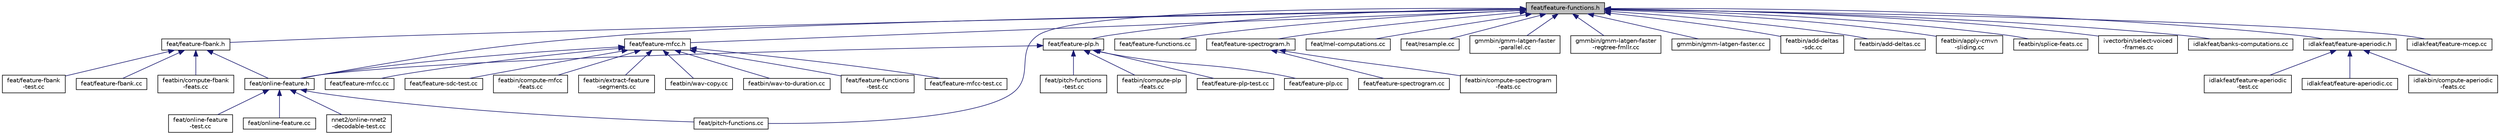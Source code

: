 digraph "feat/feature-functions.h"
{
  edge [fontname="Helvetica",fontsize="10",labelfontname="Helvetica",labelfontsize="10"];
  node [fontname="Helvetica",fontsize="10",shape=record];
  Node65 [label="feat/feature-functions.h",height=0.2,width=0.4,color="black", fillcolor="grey75", style="filled", fontcolor="black"];
  Node65 -> Node66 [dir="back",color="midnightblue",fontsize="10",style="solid",fontname="Helvetica"];
  Node66 [label="feat/feature-fbank.h",height=0.2,width=0.4,color="black", fillcolor="white", style="filled",URL="$feature-fbank_8h.html"];
  Node66 -> Node67 [dir="back",color="midnightblue",fontsize="10",style="solid",fontname="Helvetica"];
  Node67 [label="feat/feature-fbank\l-test.cc",height=0.2,width=0.4,color="black", fillcolor="white", style="filled",URL="$feature-fbank-test_8cc.html"];
  Node66 -> Node68 [dir="back",color="midnightblue",fontsize="10",style="solid",fontname="Helvetica"];
  Node68 [label="feat/feature-fbank.cc",height=0.2,width=0.4,color="black", fillcolor="white", style="filled",URL="$feature-fbank_8cc.html"];
  Node66 -> Node69 [dir="back",color="midnightblue",fontsize="10",style="solid",fontname="Helvetica"];
  Node69 [label="feat/online-feature.h",height=0.2,width=0.4,color="black", fillcolor="white", style="filled",URL="$online-feature_8h.html"];
  Node69 -> Node70 [dir="back",color="midnightblue",fontsize="10",style="solid",fontname="Helvetica"];
  Node70 [label="feat/online-feature\l-test.cc",height=0.2,width=0.4,color="black", fillcolor="white", style="filled",URL="$online-feature-test_8cc.html"];
  Node69 -> Node71 [dir="back",color="midnightblue",fontsize="10",style="solid",fontname="Helvetica"];
  Node71 [label="feat/online-feature.cc",height=0.2,width=0.4,color="black", fillcolor="white", style="filled",URL="$online-feature_8cc.html"];
  Node69 -> Node72 [dir="back",color="midnightblue",fontsize="10",style="solid",fontname="Helvetica"];
  Node72 [label="feat/pitch-functions.cc",height=0.2,width=0.4,color="black", fillcolor="white", style="filled",URL="$pitch-functions_8cc.html"];
  Node69 -> Node73 [dir="back",color="midnightblue",fontsize="10",style="solid",fontname="Helvetica"];
  Node73 [label="nnet2/online-nnet2\l-decodable-test.cc",height=0.2,width=0.4,color="black", fillcolor="white", style="filled",URL="$online-nnet2-decodable-test_8cc.html"];
  Node66 -> Node74 [dir="back",color="midnightblue",fontsize="10",style="solid",fontname="Helvetica"];
  Node74 [label="featbin/compute-fbank\l-feats.cc",height=0.2,width=0.4,color="black", fillcolor="white", style="filled",URL="$compute-fbank-feats_8cc.html"];
  Node65 -> Node75 [dir="back",color="midnightblue",fontsize="10",style="solid",fontname="Helvetica"];
  Node75 [label="feat/feature-mfcc.h",height=0.2,width=0.4,color="black", fillcolor="white", style="filled",URL="$feature-mfcc_8h.html"];
  Node75 -> Node76 [dir="back",color="midnightblue",fontsize="10",style="solid",fontname="Helvetica"];
  Node76 [label="feat/feature-functions\l-test.cc",height=0.2,width=0.4,color="black", fillcolor="white", style="filled",URL="$feature-functions-test_8cc.html"];
  Node75 -> Node77 [dir="back",color="midnightblue",fontsize="10",style="solid",fontname="Helvetica"];
  Node77 [label="feat/feature-mfcc-test.cc",height=0.2,width=0.4,color="black", fillcolor="white", style="filled",URL="$feature-mfcc-test_8cc.html"];
  Node75 -> Node78 [dir="back",color="midnightblue",fontsize="10",style="solid",fontname="Helvetica"];
  Node78 [label="feat/feature-mfcc.cc",height=0.2,width=0.4,color="black", fillcolor="white", style="filled",URL="$feature-mfcc_8cc.html"];
  Node75 -> Node79 [dir="back",color="midnightblue",fontsize="10",style="solid",fontname="Helvetica"];
  Node79 [label="feat/feature-sdc-test.cc",height=0.2,width=0.4,color="black", fillcolor="white", style="filled",URL="$feature-sdc-test_8cc.html"];
  Node75 -> Node69 [dir="back",color="midnightblue",fontsize="10",style="solid",fontname="Helvetica"];
  Node75 -> Node80 [dir="back",color="midnightblue",fontsize="10",style="solid",fontname="Helvetica"];
  Node80 [label="featbin/compute-mfcc\l-feats.cc",height=0.2,width=0.4,color="black", fillcolor="white", style="filled",URL="$compute-mfcc-feats_8cc.html"];
  Node75 -> Node81 [dir="back",color="midnightblue",fontsize="10",style="solid",fontname="Helvetica"];
  Node81 [label="featbin/extract-feature\l-segments.cc",height=0.2,width=0.4,color="black", fillcolor="white", style="filled",URL="$extract-feature-segments_8cc.html"];
  Node75 -> Node82 [dir="back",color="midnightblue",fontsize="10",style="solid",fontname="Helvetica"];
  Node82 [label="featbin/wav-copy.cc",height=0.2,width=0.4,color="black", fillcolor="white", style="filled",URL="$wav-copy_8cc.html"];
  Node75 -> Node83 [dir="back",color="midnightblue",fontsize="10",style="solid",fontname="Helvetica"];
  Node83 [label="featbin/wav-to-duration.cc",height=0.2,width=0.4,color="black", fillcolor="white", style="filled",URL="$wav-to-duration_8cc.html"];
  Node65 -> Node84 [dir="back",color="midnightblue",fontsize="10",style="solid",fontname="Helvetica"];
  Node84 [label="feat/feature-functions.cc",height=0.2,width=0.4,color="black", fillcolor="white", style="filled",URL="$feature-functions_8cc.html"];
  Node65 -> Node85 [dir="back",color="midnightblue",fontsize="10",style="solid",fontname="Helvetica"];
  Node85 [label="feat/feature-plp.h",height=0.2,width=0.4,color="black", fillcolor="white", style="filled",URL="$feature-plp_8h.html"];
  Node85 -> Node86 [dir="back",color="midnightblue",fontsize="10",style="solid",fontname="Helvetica"];
  Node86 [label="feat/feature-plp-test.cc",height=0.2,width=0.4,color="black", fillcolor="white", style="filled",URL="$feature-plp-test_8cc.html"];
  Node85 -> Node87 [dir="back",color="midnightblue",fontsize="10",style="solid",fontname="Helvetica"];
  Node87 [label="feat/feature-plp.cc",height=0.2,width=0.4,color="black", fillcolor="white", style="filled",URL="$feature-plp_8cc.html"];
  Node85 -> Node69 [dir="back",color="midnightblue",fontsize="10",style="solid",fontname="Helvetica"];
  Node85 -> Node88 [dir="back",color="midnightblue",fontsize="10",style="solid",fontname="Helvetica"];
  Node88 [label="feat/pitch-functions\l-test.cc",height=0.2,width=0.4,color="black", fillcolor="white", style="filled",URL="$pitch-functions-test_8cc.html"];
  Node85 -> Node89 [dir="back",color="midnightblue",fontsize="10",style="solid",fontname="Helvetica"];
  Node89 [label="featbin/compute-plp\l-feats.cc",height=0.2,width=0.4,color="black", fillcolor="white", style="filled",URL="$compute-plp-feats_8cc.html"];
  Node65 -> Node90 [dir="back",color="midnightblue",fontsize="10",style="solid",fontname="Helvetica"];
  Node90 [label="feat/feature-spectrogram.h",height=0.2,width=0.4,color="black", fillcolor="white", style="filled",URL="$feature-spectrogram_8h.html"];
  Node90 -> Node91 [dir="back",color="midnightblue",fontsize="10",style="solid",fontname="Helvetica"];
  Node91 [label="feat/feature-spectrogram.cc",height=0.2,width=0.4,color="black", fillcolor="white", style="filled",URL="$feature-spectrogram_8cc.html"];
  Node90 -> Node92 [dir="back",color="midnightblue",fontsize="10",style="solid",fontname="Helvetica"];
  Node92 [label="featbin/compute-spectrogram\l-feats.cc",height=0.2,width=0.4,color="black", fillcolor="white", style="filled",URL="$compute-spectrogram-feats_8cc.html"];
  Node65 -> Node93 [dir="back",color="midnightblue",fontsize="10",style="solid",fontname="Helvetica"];
  Node93 [label="feat/mel-computations.cc",height=0.2,width=0.4,color="black", fillcolor="white", style="filled",URL="$mel-computations_8cc.html"];
  Node65 -> Node69 [dir="back",color="midnightblue",fontsize="10",style="solid",fontname="Helvetica"];
  Node65 -> Node72 [dir="back",color="midnightblue",fontsize="10",style="solid",fontname="Helvetica"];
  Node65 -> Node94 [dir="back",color="midnightblue",fontsize="10",style="solid",fontname="Helvetica"];
  Node94 [label="feat/resample.cc",height=0.2,width=0.4,color="black", fillcolor="white", style="filled",URL="$resample_8cc.html"];
  Node65 -> Node95 [dir="back",color="midnightblue",fontsize="10",style="solid",fontname="Helvetica"];
  Node95 [label="gmmbin/gmm-latgen-faster\l-parallel.cc",height=0.2,width=0.4,color="black", fillcolor="white", style="filled",URL="$gmm-latgen-faster-parallel_8cc.html"];
  Node65 -> Node96 [dir="back",color="midnightblue",fontsize="10",style="solid",fontname="Helvetica"];
  Node96 [label="gmmbin/gmm-latgen-faster\l-regtree-fmllr.cc",height=0.2,width=0.4,color="black", fillcolor="white", style="filled",URL="$gmm-latgen-faster-regtree-fmllr_8cc.html"];
  Node65 -> Node97 [dir="back",color="midnightblue",fontsize="10",style="solid",fontname="Helvetica"];
  Node97 [label="gmmbin/gmm-latgen-faster.cc",height=0.2,width=0.4,color="black", fillcolor="white", style="filled",URL="$gmm-latgen-faster_8cc.html"];
  Node65 -> Node98 [dir="back",color="midnightblue",fontsize="10",style="solid",fontname="Helvetica"];
  Node98 [label="featbin/add-deltas\l-sdc.cc",height=0.2,width=0.4,color="black", fillcolor="white", style="filled",URL="$add-deltas-sdc_8cc.html"];
  Node65 -> Node99 [dir="back",color="midnightblue",fontsize="10",style="solid",fontname="Helvetica"];
  Node99 [label="featbin/add-deltas.cc",height=0.2,width=0.4,color="black", fillcolor="white", style="filled",URL="$add-deltas_8cc.html"];
  Node65 -> Node100 [dir="back",color="midnightblue",fontsize="10",style="solid",fontname="Helvetica"];
  Node100 [label="featbin/apply-cmvn\l-sliding.cc",height=0.2,width=0.4,color="black", fillcolor="white", style="filled",URL="$apply-cmvn-sliding_8cc.html"];
  Node65 -> Node101 [dir="back",color="midnightblue",fontsize="10",style="solid",fontname="Helvetica"];
  Node101 [label="featbin/splice-feats.cc",height=0.2,width=0.4,color="black", fillcolor="white", style="filled",URL="$splice-feats_8cc.html"];
  Node65 -> Node102 [dir="back",color="midnightblue",fontsize="10",style="solid",fontname="Helvetica"];
  Node102 [label="ivectorbin/select-voiced\l-frames.cc",height=0.2,width=0.4,color="black", fillcolor="white", style="filled",URL="$select-voiced-frames_8cc.html"];
  Node65 -> Node103 [dir="back",color="midnightblue",fontsize="10",style="solid",fontname="Helvetica"];
  Node103 [label="idlakfeat/banks-computations.cc",height=0.2,width=0.4,color="black", fillcolor="white", style="filled",URL="$banks-computations_8cc.html"];
  Node65 -> Node104 [dir="back",color="midnightblue",fontsize="10",style="solid",fontname="Helvetica"];
  Node104 [label="idlakfeat/feature-aperiodic.h",height=0.2,width=0.4,color="black", fillcolor="white", style="filled",URL="$feature-aperiodic_8h.html"];
  Node104 -> Node105 [dir="back",color="midnightblue",fontsize="10",style="solid",fontname="Helvetica"];
  Node105 [label="idlakfeat/feature-aperiodic\l-test.cc",height=0.2,width=0.4,color="black", fillcolor="white", style="filled",URL="$feature-aperiodic-test_8cc.html"];
  Node104 -> Node106 [dir="back",color="midnightblue",fontsize="10",style="solid",fontname="Helvetica"];
  Node106 [label="idlakfeat/feature-aperiodic.cc",height=0.2,width=0.4,color="black", fillcolor="white", style="filled",URL="$feature-aperiodic_8cc.html"];
  Node104 -> Node107 [dir="back",color="midnightblue",fontsize="10",style="solid",fontname="Helvetica"];
  Node107 [label="idlakbin/compute-aperiodic\l-feats.cc",height=0.2,width=0.4,color="black", fillcolor="white", style="filled",URL="$compute-aperiodic-feats_8cc.html"];
  Node65 -> Node108 [dir="back",color="midnightblue",fontsize="10",style="solid",fontname="Helvetica"];
  Node108 [label="idlakfeat/feature-mcep.cc",height=0.2,width=0.4,color="black", fillcolor="white", style="filled",URL="$feature-mcep_8cc.html"];
}
